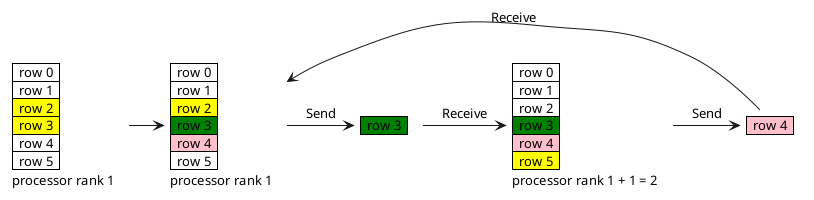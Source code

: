@startuml
skinparam ClassFontSize 11
<style>
note {
    backgroundcolor white
    shadowing 0
    linecolor transparent
}
</style>
note as element1
    <#green>|  row 3  |
end note

note as element2
    <#pink>|  row 4  |
end note

note as grid1l
    |  row 0  |
    |  row 1  |
    <#yellow>|  row 2  |
    <#yellow>|  row 3  |
    |  row 4  |
    |  row 5  |
    processor rank 1
end note

note as grid1
    |  row 0  |
    |  row 1  |
    <#yellow>|  row 2  |
    <#green>|  row 3  |
    <#pink>|  row 4  |
    |  row 5  |
    processor rank 1
end note
note as grid2
    |  row 0  |
    |  row 1  |
    |  row 2  |
    <#green>|  row 3  |
    <#pink>|  row 4  |
    <#yellow>|  row 5  |
    processor rank 1 + 1 = 2
end note

grid1l -> grid1
grid1 -> element1: Send
element2 -> grid1: Receive
grid2 -> element2: Send
element1 -> grid2: Receive

@enduml